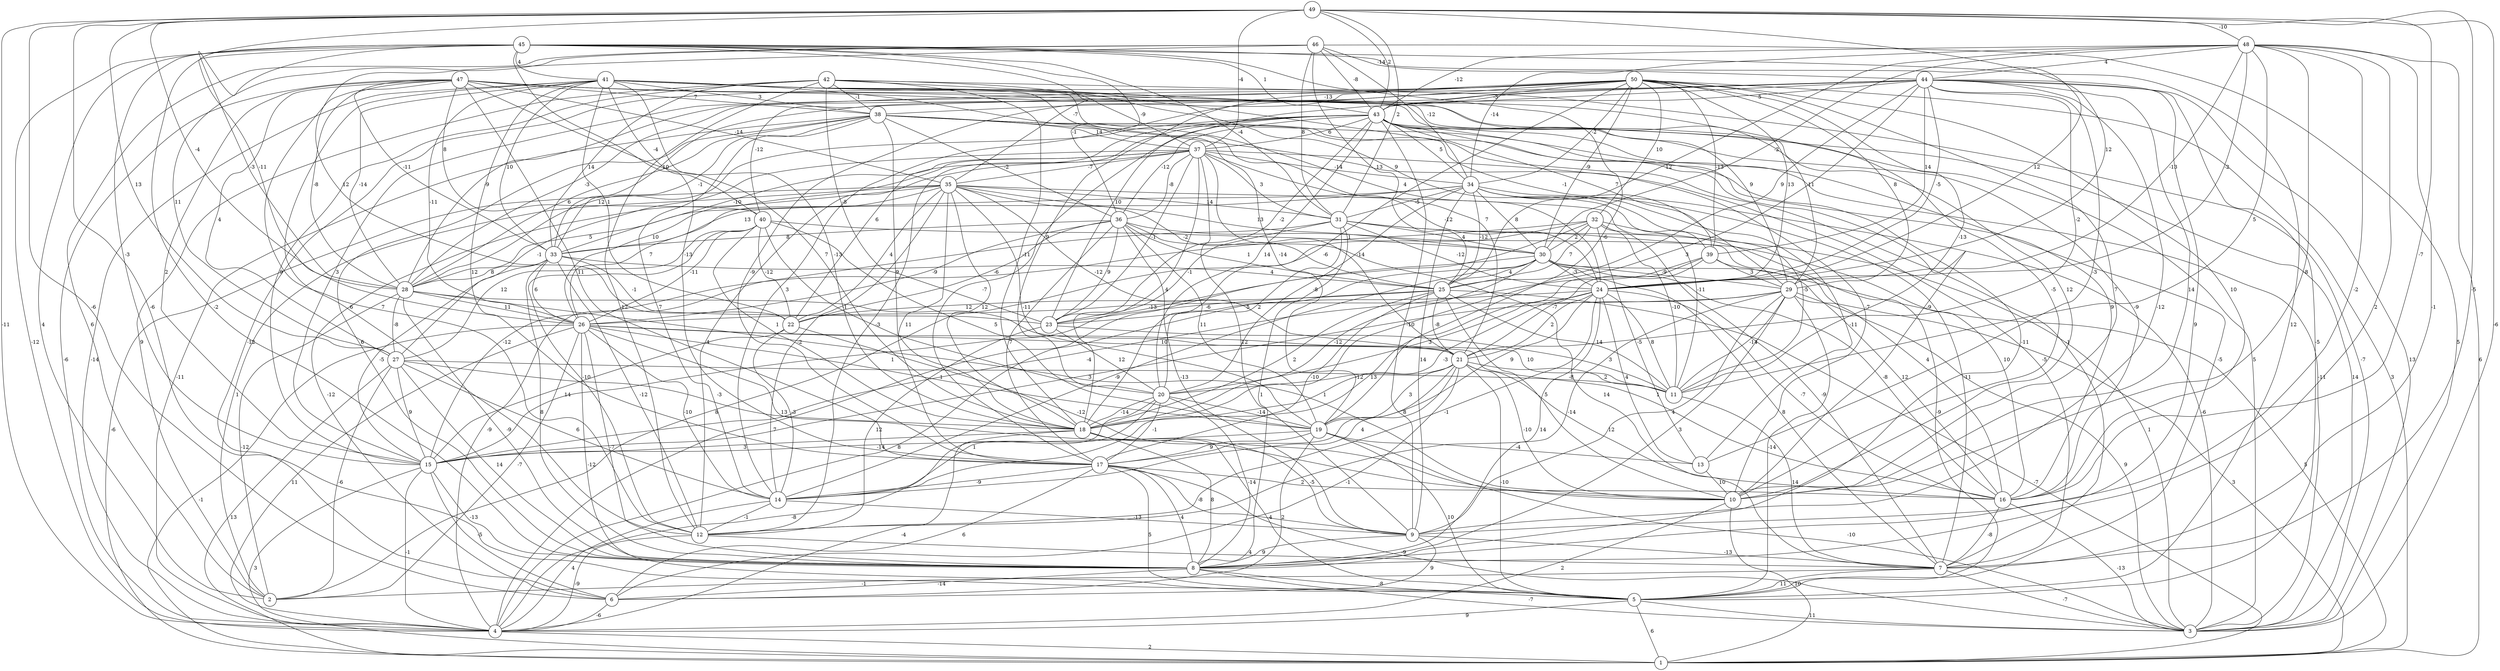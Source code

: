 graph { 
	 fontname="Helvetica,Arial,sans-serif" 
	 node [shape = circle]; 
	 50 -- 1 [label = "3"];
	 50 -- 6 [label = "-12"];
	 50 -- 10 [label = "7"];
	 50 -- 11 [label = "-13"];
	 50 -- 16 [label = "10"];
	 50 -- 17 [label = "-9"];
	 50 -- 18 [label = "-6"];
	 50 -- 20 [label = "9"];
	 50 -- 24 [label = "13"];
	 50 -- 28 [label = "-9"];
	 50 -- 29 [label = "8"];
	 50 -- 30 [label = "-9"];
	 50 -- 32 [label = "10"];
	 50 -- 34 [label = "-2"];
	 50 -- 38 [label = "-13"];
	 50 -- 39 [label = "-13"];
	 50 -- 40 [label = "-12"];
	 50 -- 43 [label = "-3"];
	 49 -- 3 [label = "-6"];
	 49 -- 4 [label = "-11"];
	 49 -- 5 [label = "-6"];
	 49 -- 6 [label = "-6"];
	 49 -- 7 [label = "-5"];
	 49 -- 16 [label = "-7"];
	 49 -- 24 [label = "12"];
	 49 -- 26 [label = "-11"];
	 49 -- 27 [label = "13"];
	 49 -- 28 [label = "-4"];
	 49 -- 31 [label = "2"];
	 49 -- 37 [label = "-4"];
	 49 -- 43 [label = "2"];
	 49 -- 48 [label = "-10"];
	 48 -- 1 [label = "6"];
	 48 -- 7 [label = "-1"];
	 48 -- 8 [label = "2"];
	 48 -- 9 [label = "-2"];
	 48 -- 10 [label = "-8"];
	 48 -- 11 [label = "5"];
	 48 -- 24 [label = "-13"];
	 48 -- 25 [label = "12"];
	 48 -- 29 [label = "-2"];
	 48 -- 30 [label = "-2"];
	 48 -- 34 [label = "-14"];
	 48 -- 43 [label = "-12"];
	 48 -- 44 [label = "4"];
	 47 -- 3 [label = "5"];
	 47 -- 4 [label = "-6"];
	 47 -- 10 [label = "12"];
	 47 -- 12 [label = "7"];
	 47 -- 15 [label = "2"];
	 47 -- 17 [label = "11"];
	 47 -- 18 [label = "7"];
	 47 -- 27 [label = "4"];
	 47 -- 28 [label = "-8"];
	 47 -- 29 [label = "9"];
	 47 -- 33 [label = "-11"];
	 47 -- 35 [label = "-14"];
	 47 -- 38 [label = "7"];
	 47 -- 40 [label = "8"];
	 46 -- 2 [label = "6"];
	 46 -- 3 [label = "5"];
	 46 -- 22 [label = "12"];
	 46 -- 25 [label = "13"];
	 46 -- 27 [label = "11"];
	 46 -- 31 [label = "8"];
	 46 -- 34 [label = "-12"];
	 46 -- 43 [label = "-8"];
	 46 -- 44 [label = "-14"];
	 45 -- 2 [label = "4"];
	 45 -- 4 [label = "-12"];
	 45 -- 5 [label = "12"];
	 45 -- 8 [label = "-2"];
	 45 -- 15 [label = "-3"];
	 45 -- 17 [label = "-13"];
	 45 -- 19 [label = "-6"];
	 45 -- 24 [label = "12"];
	 45 -- 28 [label = "-3"];
	 45 -- 31 [label = "-4"];
	 45 -- 35 [label = "-7"];
	 45 -- 36 [label = "-1"];
	 45 -- 41 [label = "4"];
	 45 -- 43 [label = "1"];
	 44 -- 3 [label = "13"];
	 44 -- 5 [label = "-5"];
	 44 -- 8 [label = "9"];
	 44 -- 9 [label = "-12"];
	 44 -- 10 [label = "14"];
	 44 -- 13 [label = "-3"];
	 44 -- 14 [label = "3"];
	 44 -- 15 [label = "3"];
	 44 -- 18 [label = "3"];
	 44 -- 21 [label = "-2"];
	 44 -- 23 [label = "10"];
	 44 -- 24 [label = "-5"];
	 44 -- 25 [label = "9"];
	 44 -- 28 [label = "-3"];
	 44 -- 33 [label = "10"];
	 44 -- 39 [label = "14"];
	 44 -- 43 [label = "5"];
	 43 -- 3 [label = "14"];
	 43 -- 5 [label = "-5"];
	 43 -- 8 [label = "-11"];
	 43 -- 9 [label = "-10"];
	 43 -- 10 [label = "-9"];
	 43 -- 12 [label = "-3"];
	 43 -- 16 [label = "-9"];
	 43 -- 17 [label = "-7"];
	 43 -- 20 [label = "14"];
	 43 -- 22 [label = "6"];
	 43 -- 23 [label = "-2"];
	 43 -- 28 [label = "12"];
	 43 -- 34 [label = "5"];
	 43 -- 36 [label = "-12"];
	 43 -- 37 [label = "6"];
	 43 -- 39 [label = "7"];
	 42 -- 2 [label = "9"];
	 42 -- 3 [label = "-7"];
	 42 -- 12 [label = "12"];
	 42 -- 15 [label = "9"];
	 42 -- 18 [label = "-11"];
	 42 -- 23 [label = "-8"];
	 42 -- 29 [label = "11"];
	 42 -- 33 [label = "14"];
	 42 -- 37 [label = "-9"];
	 42 -- 38 [label = "-1"];
	 41 -- 4 [label = "-14"];
	 41 -- 10 [label = "-5"];
	 41 -- 12 [label = "6"];
	 41 -- 17 [label = "12"];
	 41 -- 18 [label = "-13"];
	 41 -- 19 [label = "-14"];
	 41 -- 21 [label = "7"];
	 41 -- 22 [label = "1"];
	 41 -- 24 [label = "4"];
	 41 -- 26 [label = "-11"];
	 41 -- 28 [label = "-14"];
	 41 -- 29 [label = "-1"];
	 41 -- 33 [label = "10"];
	 41 -- 38 [label = "3"];
	 41 -- 39 [label = "9"];
	 41 -- 40 [label = "-4"];
	 40 -- 12 [label = "-10"];
	 40 -- 18 [label = "1"];
	 40 -- 19 [label = "5"];
	 40 -- 20 [label = "-1"];
	 40 -- 22 [label = "-12"];
	 40 -- 26 [label = "-11"];
	 40 -- 27 [label = "12"];
	 40 -- 30 [label = "1"];
	 39 -- 14 [label = "13"];
	 39 -- 15 [label = "-4"];
	 39 -- 16 [label = "12"];
	 39 -- 21 [label = "-7"];
	 39 -- 29 [label = "3"];
	 38 -- 3 [label = "-11"];
	 38 -- 4 [label = "-11"];
	 38 -- 7 [label = "-1"];
	 38 -- 8 [label = "6"];
	 38 -- 10 [label = "-7"];
	 38 -- 14 [label = "7"];
	 38 -- 16 [label = "9"];
	 38 -- 18 [label = "9"];
	 38 -- 28 [label = "6"];
	 38 -- 33 [label = "-1"];
	 38 -- 36 [label = "-2"];
	 38 -- 37 [label = "14"];
	 37 -- 7 [label = "-5"];
	 37 -- 9 [label = "12"];
	 37 -- 12 [label = "4"];
	 37 -- 18 [label = "4"];
	 37 -- 21 [label = "-14"];
	 37 -- 23 [label = "-1"];
	 37 -- 24 [label = "-12"];
	 37 -- 26 [label = "10"];
	 37 -- 27 [label = "-1"];
	 37 -- 31 [label = "3"];
	 37 -- 33 [label = "-10"];
	 37 -- 34 [label = "-14"];
	 37 -- 35 [label = "-7"];
	 37 -- 36 [label = "-8"];
	 36 -- 7 [label = "14"];
	 36 -- 9 [label = "-13"];
	 36 -- 16 [label = "4"];
	 36 -- 17 [label = "7"];
	 36 -- 19 [label = "11"];
	 36 -- 22 [label = "-6"];
	 36 -- 23 [label = "9"];
	 36 -- 25 [label = "1"];
	 36 -- 26 [label = "-9"];
	 36 -- 33 [label = "8"];
	 35 -- 1 [label = "-6"];
	 35 -- 2 [label = "1"];
	 35 -- 6 [label = "-12"];
	 35 -- 11 [label = "-11"];
	 35 -- 14 [label = "-2"];
	 35 -- 17 [label = "11"];
	 35 -- 18 [label = "12"];
	 35 -- 19 [label = "-11"];
	 35 -- 21 [label = "-12"];
	 35 -- 22 [label = "4"];
	 35 -- 25 [label = "-2"];
	 35 -- 26 [label = "7"];
	 35 -- 30 [label = "13"];
	 35 -- 31 [label = "14"];
	 34 -- 3 [label = "-6"];
	 34 -- 7 [label = "-11"];
	 34 -- 9 [label = "14"];
	 34 -- 11 [label = "-5"];
	 34 -- 13 [label = "-11"];
	 34 -- 20 [label = "-8"];
	 34 -- 25 [label = "-12"];
	 34 -- 28 [label = "5"];
	 34 -- 30 [label = "8"];
	 34 -- 31 [label = "-5"];
	 34 -- 33 [label = "13"];
	 33 -- 8 [label = "8"];
	 33 -- 12 [label = "-12"];
	 33 -- 15 [label = "-5"];
	 33 -- 23 [label = "-1"];
	 33 -- 25 [label = "4"];
	 33 -- 26 [label = "6"];
	 33 -- 28 [label = "8"];
	 32 -- 2 [label = "8"];
	 32 -- 4 [label = "7"];
	 32 -- 5 [label = "-9"];
	 32 -- 7 [label = "-9"];
	 32 -- 11 [label = "-10"];
	 32 -- 13 [label = "-5"];
	 32 -- 15 [label = "-12"];
	 32 -- 25 [label = "7"];
	 32 -- 30 [label = "2"];
	 31 -- 3 [label = "1"];
	 31 -- 4 [label = "-9"];
	 31 -- 8 [label = "1"];
	 31 -- 16 [label = "10"];
	 31 -- 20 [label = "2"];
	 31 -- 23 [label = "-1"];
	 31 -- 24 [label = "-12"];
	 31 -- 30 [label = "4"];
	 30 -- 1 [label = "5"];
	 30 -- 4 [label = "8"];
	 30 -- 7 [label = "8"];
	 30 -- 14 [label = "-9"];
	 30 -- 15 [label = "1"];
	 30 -- 16 [label = "-8"];
	 30 -- 18 [label = "-12"];
	 30 -- 24 [label = "-3"];
	 30 -- 25 [label = "4"];
	 30 -- 29 [label = "-9"];
	 29 -- 1 [label = "3"];
	 29 -- 3 [label = "9"];
	 29 -- 5 [label = "-14"];
	 29 -- 8 [label = "3"];
	 29 -- 9 [label = "4"];
	 29 -- 11 [label = "-14"];
	 29 -- 12 [label = "-14"];
	 29 -- 15 [label = "3"];
	 29 -- 26 [label = "-13"];
	 28 -- 2 [label = "-12"];
	 28 -- 8 [label = "-9"];
	 28 -- 10 [label = "1"];
	 28 -- 16 [label = "1"];
	 28 -- 26 [label = "11"];
	 28 -- 27 [label = "-8"];
	 27 -- 1 [label = "13"];
	 27 -- 2 [label = "-6"];
	 27 -- 8 [label = "14"];
	 27 -- 11 [label = "-8"];
	 27 -- 14 [label = "6"];
	 27 -- 15 [label = "9"];
	 27 -- 18 [label = "-3"];
	 26 -- 1 [label = "-1"];
	 26 -- 2 [label = "-7"];
	 26 -- 4 [label = "11"];
	 26 -- 5 [label = "-12"];
	 26 -- 8 [label = "-7"];
	 26 -- 10 [label = "13"];
	 26 -- 11 [label = "10"];
	 26 -- 14 [label = "-10"];
	 26 -- 19 [label = "1"];
	 26 -- 21 [label = "10"];
	 25 -- 1 [label = "-7"];
	 25 -- 10 [label = "5"];
	 25 -- 11 [label = "14"];
	 25 -- 17 [label = "-10"];
	 25 -- 18 [label = "2"];
	 25 -- 21 [label = "-8"];
	 25 -- 22 [label = "12"];
	 25 -- 23 [label = "-6"];
	 24 -- 8 [label = "14"];
	 24 -- 11 [label = "8"];
	 24 -- 12 [label = "-1"];
	 24 -- 13 [label = "4"];
	 24 -- 16 [label = "-7"];
	 24 -- 18 [label = "-3"];
	 24 -- 19 [label = "9"];
	 24 -- 20 [label = "3"];
	 24 -- 21 [label = "2"];
	 24 -- 23 [label = "5"];
	 23 -- 11 [label = "3"];
	 23 -- 12 [label = "12"];
	 23 -- 20 [label = "12"];
	 22 -- 10 [label = "-12"];
	 22 -- 14 [label = "-3"];
	 22 -- 15 [label = "14"];
	 21 -- 5 [label = "-10"];
	 21 -- 6 [label = "-1"];
	 21 -- 10 [label = "-10"];
	 21 -- 11 [label = "2"];
	 21 -- 14 [label = "4"];
	 21 -- 16 [label = "12"];
	 21 -- 17 [label = "8"];
	 21 -- 19 [label = "3"];
	 21 -- 20 [label = "-12"];
	 20 -- 4 [label = "-8"];
	 20 -- 8 [label = "-14"];
	 20 -- 14 [label = "1"];
	 20 -- 17 [label = "-1"];
	 20 -- 18 [label = "-14"];
	 20 -- 19 [label = "-14"];
	 19 -- 3 [label = "-10"];
	 19 -- 5 [label = "10"];
	 19 -- 6 [label = "2"];
	 19 -- 13 [label = "-4"];
	 19 -- 15 [label = "-14"];
	 19 -- 17 [label = "9"];
	 18 -- 4 [label = "-4"];
	 18 -- 5 [label = "4"];
	 18 -- 8 [label = "8"];
	 18 -- 9 [label = "-5"];
	 18 -- 15 [label = "3"];
	 17 -- 3 [label = "-9"];
	 17 -- 5 [label = "5"];
	 17 -- 6 [label = "6"];
	 17 -- 8 [label = "4"];
	 17 -- 9 [label = "-8"];
	 17 -- 14 [label = "-9"];
	 17 -- 16 [label = "2"];
	 16 -- 3 [label = "-13"];
	 16 -- 7 [label = "-8"];
	 15 -- 1 [label = "3"];
	 15 -- 4 [label = "-1"];
	 15 -- 6 [label = "-5"];
	 15 -- 8 [label = "-13"];
	 14 -- 4 [label = "4"];
	 14 -- 9 [label = "-13"];
	 14 -- 12 [label = "-1"];
	 13 -- 10 [label = "10"];
	 12 -- 4 [label = "-9"];
	 12 -- 7 [label = "4"];
	 11 -- 7 [label = "14"];
	 10 -- 1 [label = "10"];
	 10 -- 4 [label = "2"];
	 9 -- 6 [label = "9"];
	 9 -- 7 [label = "-13"];
	 9 -- 8 [label = "9"];
	 8 -- 3 [label = "-7"];
	 8 -- 5 [label = "-8"];
	 8 -- 6 [label = "-14"];
	 7 -- 2 [label = "-1"];
	 7 -- 3 [label = "-7"];
	 7 -- 5 [label = "11"];
	 6 -- 4 [label = "-6"];
	 5 -- 1 [label = "6"];
	 5 -- 3 [label = "11"];
	 5 -- 4 [label = "9"];
	 4 -- 1 [label = "2"];
	 1;
	 2;
	 3;
	 4;
	 5;
	 6;
	 7;
	 8;
	 9;
	 10;
	 11;
	 12;
	 13;
	 14;
	 15;
	 16;
	 17;
	 18;
	 19;
	 20;
	 21;
	 22;
	 23;
	 24;
	 25;
	 26;
	 27;
	 28;
	 29;
	 30;
	 31;
	 32;
	 33;
	 34;
	 35;
	 36;
	 37;
	 38;
	 39;
	 40;
	 41;
	 42;
	 43;
	 44;
	 45;
	 46;
	 47;
	 48;
	 49;
	 50;
}
